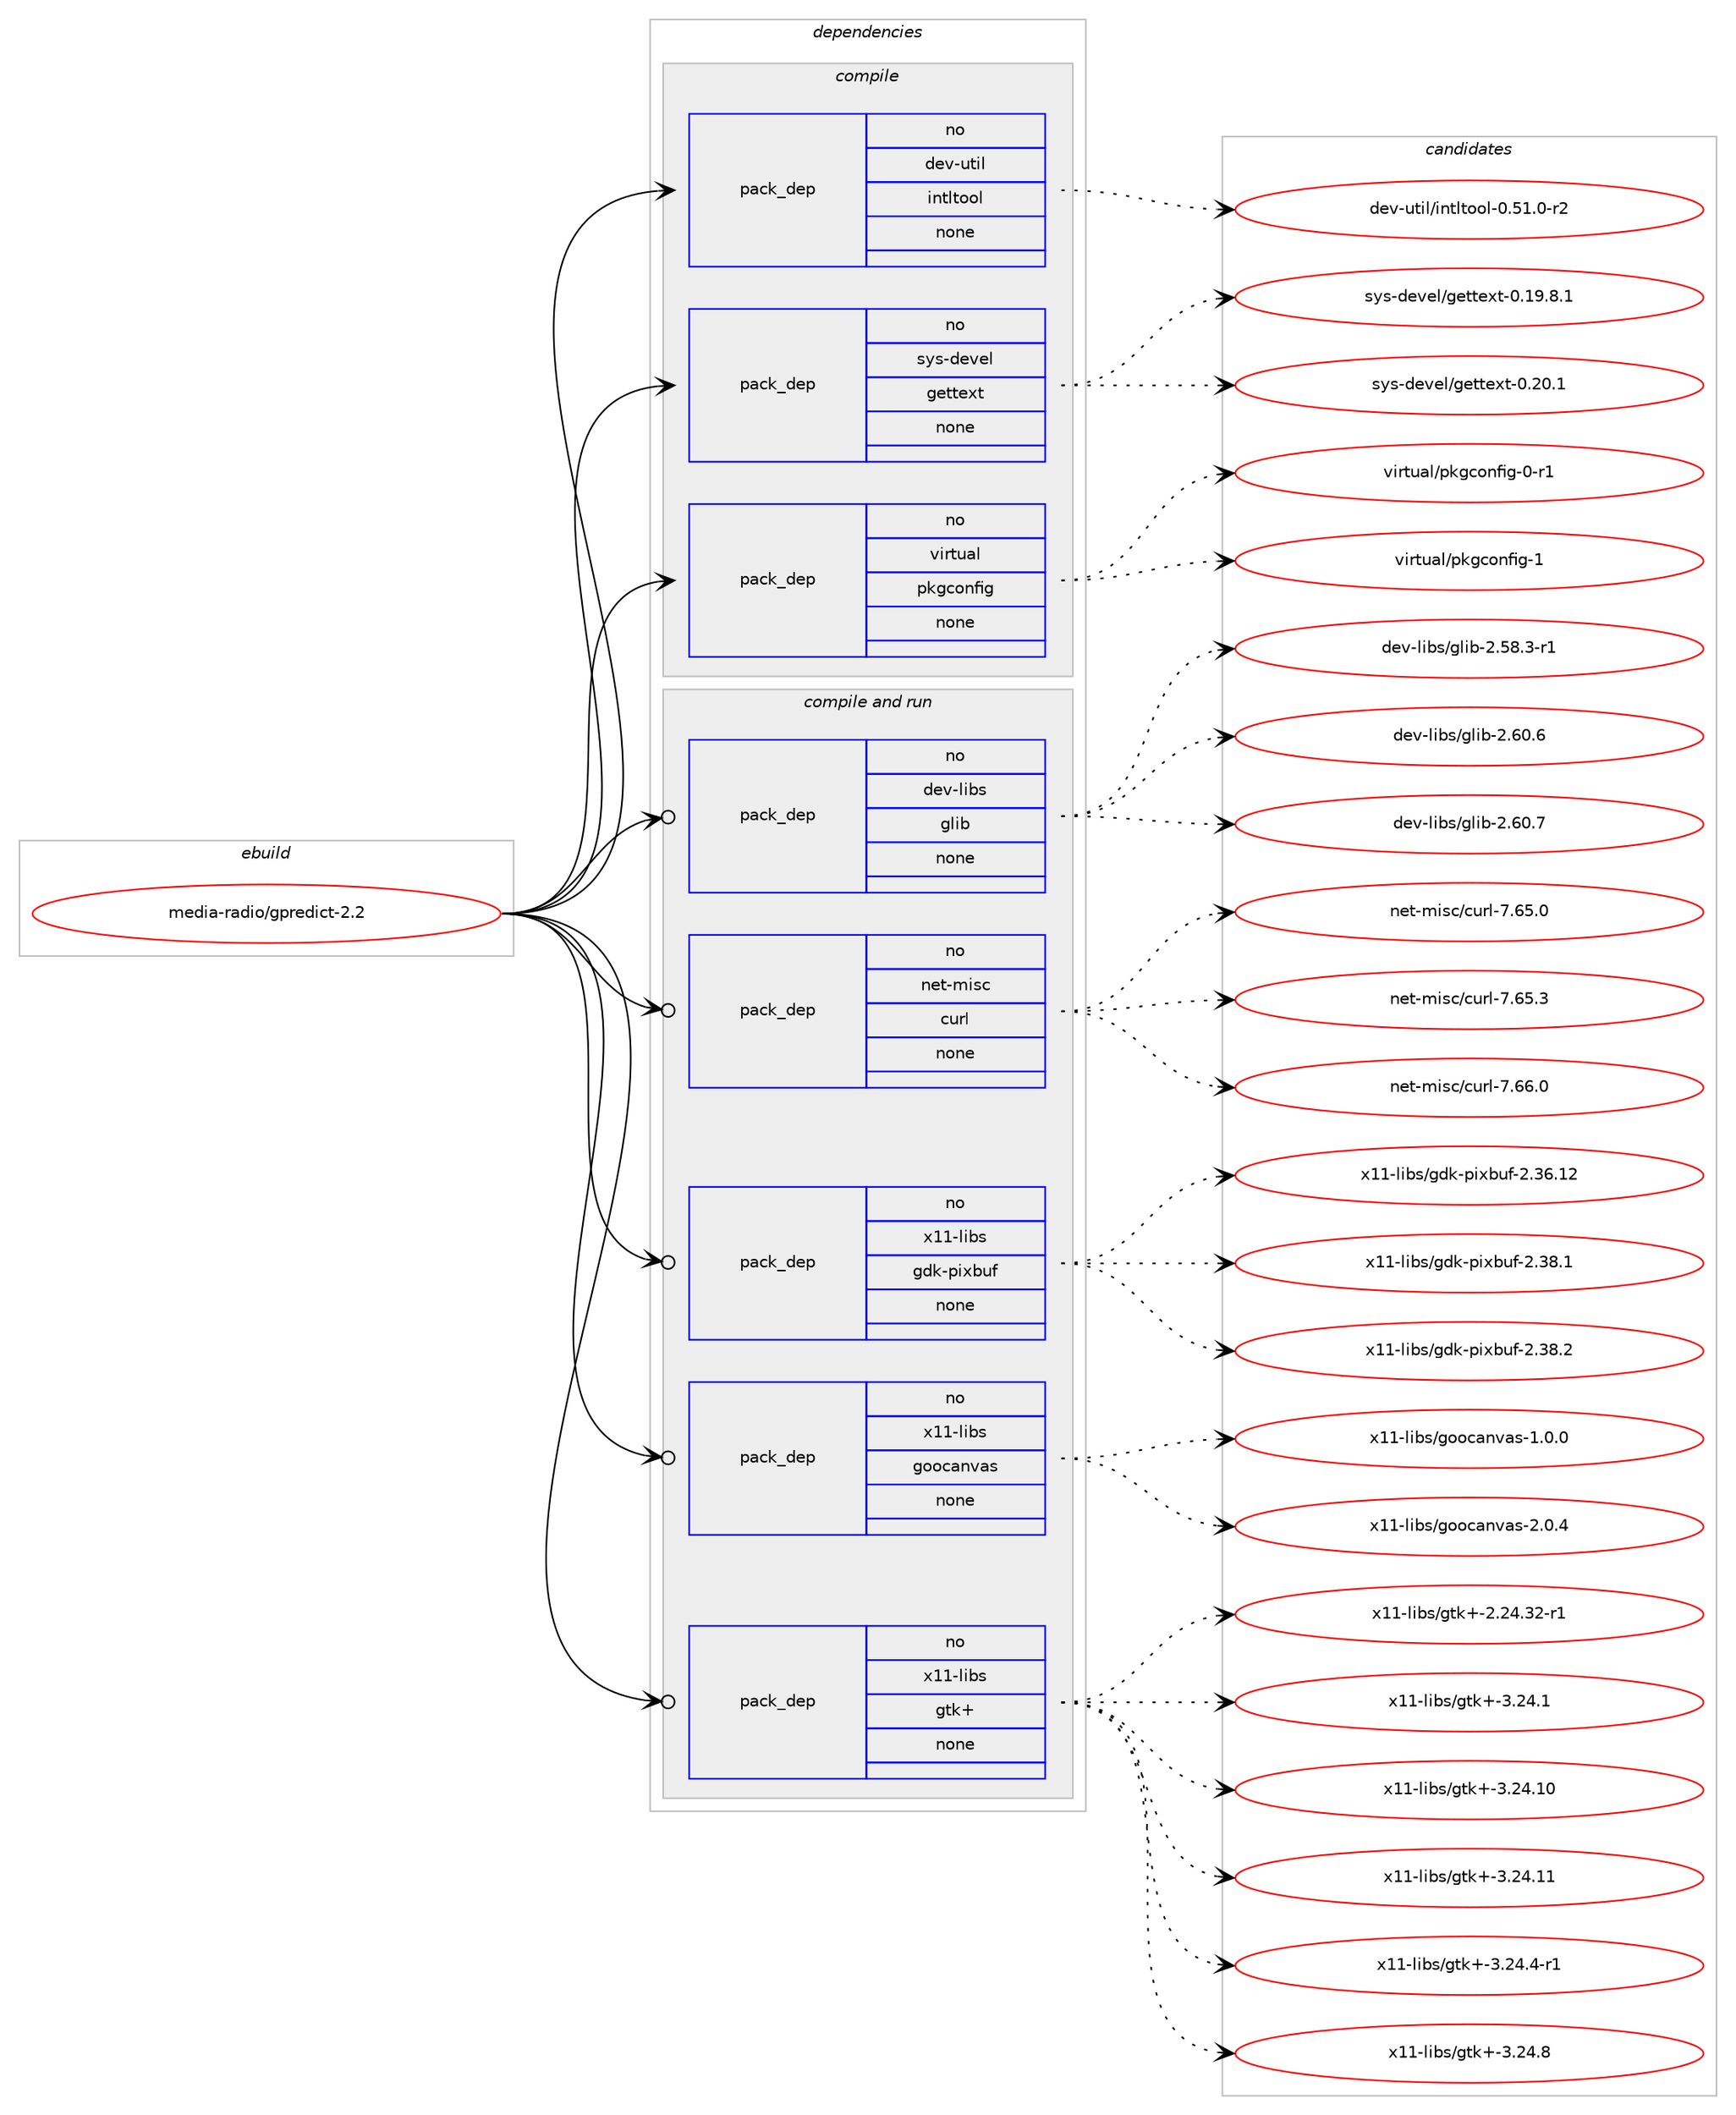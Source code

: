 digraph prolog {

# *************
# Graph options
# *************

newrank=true;
concentrate=true;
compound=true;
graph [rankdir=LR,fontname=Helvetica,fontsize=10,ranksep=1.5];#, ranksep=2.5, nodesep=0.2];
edge  [arrowhead=vee];
node  [fontname=Helvetica,fontsize=10];

# **********
# The ebuild
# **********

subgraph cluster_leftcol {
color=gray;
rank=same;
label=<<i>ebuild</i>>;
id [label="media-radio/gpredict-2.2", color=red, width=4, href="../media-radio/gpredict-2.2.svg"];
}

# ****************
# The dependencies
# ****************

subgraph cluster_midcol {
color=gray;
label=<<i>dependencies</i>>;
subgraph cluster_compile {
fillcolor="#eeeeee";
style=filled;
label=<<i>compile</i>>;
subgraph pack204 {
dependency212 [label=<<TABLE BORDER="0" CELLBORDER="1" CELLSPACING="0" CELLPADDING="4" WIDTH="220"><TR><TD ROWSPAN="6" CELLPADDING="30">pack_dep</TD></TR><TR><TD WIDTH="110">no</TD></TR><TR><TD>dev-util</TD></TR><TR><TD>intltool</TD></TR><TR><TD>none</TD></TR><TR><TD></TD></TR></TABLE>>, shape=none, color=blue];
}
id:e -> dependency212:w [weight=20,style="solid",arrowhead="vee"];
subgraph pack205 {
dependency213 [label=<<TABLE BORDER="0" CELLBORDER="1" CELLSPACING="0" CELLPADDING="4" WIDTH="220"><TR><TD ROWSPAN="6" CELLPADDING="30">pack_dep</TD></TR><TR><TD WIDTH="110">no</TD></TR><TR><TD>sys-devel</TD></TR><TR><TD>gettext</TD></TR><TR><TD>none</TD></TR><TR><TD></TD></TR></TABLE>>, shape=none, color=blue];
}
id:e -> dependency213:w [weight=20,style="solid",arrowhead="vee"];
subgraph pack206 {
dependency214 [label=<<TABLE BORDER="0" CELLBORDER="1" CELLSPACING="0" CELLPADDING="4" WIDTH="220"><TR><TD ROWSPAN="6" CELLPADDING="30">pack_dep</TD></TR><TR><TD WIDTH="110">no</TD></TR><TR><TD>virtual</TD></TR><TR><TD>pkgconfig</TD></TR><TR><TD>none</TD></TR><TR><TD></TD></TR></TABLE>>, shape=none, color=blue];
}
id:e -> dependency214:w [weight=20,style="solid",arrowhead="vee"];
}
subgraph cluster_compileandrun {
fillcolor="#eeeeee";
style=filled;
label=<<i>compile and run</i>>;
subgraph pack207 {
dependency215 [label=<<TABLE BORDER="0" CELLBORDER="1" CELLSPACING="0" CELLPADDING="4" WIDTH="220"><TR><TD ROWSPAN="6" CELLPADDING="30">pack_dep</TD></TR><TR><TD WIDTH="110">no</TD></TR><TR><TD>dev-libs</TD></TR><TR><TD>glib</TD></TR><TR><TD>none</TD></TR><TR><TD></TD></TR></TABLE>>, shape=none, color=blue];
}
id:e -> dependency215:w [weight=20,style="solid",arrowhead="odotvee"];
subgraph pack208 {
dependency216 [label=<<TABLE BORDER="0" CELLBORDER="1" CELLSPACING="0" CELLPADDING="4" WIDTH="220"><TR><TD ROWSPAN="6" CELLPADDING="30">pack_dep</TD></TR><TR><TD WIDTH="110">no</TD></TR><TR><TD>net-misc</TD></TR><TR><TD>curl</TD></TR><TR><TD>none</TD></TR><TR><TD></TD></TR></TABLE>>, shape=none, color=blue];
}
id:e -> dependency216:w [weight=20,style="solid",arrowhead="odotvee"];
subgraph pack209 {
dependency217 [label=<<TABLE BORDER="0" CELLBORDER="1" CELLSPACING="0" CELLPADDING="4" WIDTH="220"><TR><TD ROWSPAN="6" CELLPADDING="30">pack_dep</TD></TR><TR><TD WIDTH="110">no</TD></TR><TR><TD>x11-libs</TD></TR><TR><TD>gdk-pixbuf</TD></TR><TR><TD>none</TD></TR><TR><TD></TD></TR></TABLE>>, shape=none, color=blue];
}
id:e -> dependency217:w [weight=20,style="solid",arrowhead="odotvee"];
subgraph pack210 {
dependency218 [label=<<TABLE BORDER="0" CELLBORDER="1" CELLSPACING="0" CELLPADDING="4" WIDTH="220"><TR><TD ROWSPAN="6" CELLPADDING="30">pack_dep</TD></TR><TR><TD WIDTH="110">no</TD></TR><TR><TD>x11-libs</TD></TR><TR><TD>goocanvas</TD></TR><TR><TD>none</TD></TR><TR><TD></TD></TR></TABLE>>, shape=none, color=blue];
}
id:e -> dependency218:w [weight=20,style="solid",arrowhead="odotvee"];
subgraph pack211 {
dependency219 [label=<<TABLE BORDER="0" CELLBORDER="1" CELLSPACING="0" CELLPADDING="4" WIDTH="220"><TR><TD ROWSPAN="6" CELLPADDING="30">pack_dep</TD></TR><TR><TD WIDTH="110">no</TD></TR><TR><TD>x11-libs</TD></TR><TR><TD>gtk+</TD></TR><TR><TD>none</TD></TR><TR><TD></TD></TR></TABLE>>, shape=none, color=blue];
}
id:e -> dependency219:w [weight=20,style="solid",arrowhead="odotvee"];
}
subgraph cluster_run {
fillcolor="#eeeeee";
style=filled;
label=<<i>run</i>>;
}
}

# **************
# The candidates
# **************

subgraph cluster_choices {
rank=same;
color=gray;
label=<<i>candidates</i>>;

subgraph choice204 {
color=black;
nodesep=1;
choice1001011184511711610510847105110116108116111111108454846534946484511450 [label="dev-util/intltool-0.51.0-r2", color=red, width=4,href="../dev-util/intltool-0.51.0-r2.svg"];
dependency212:e -> choice1001011184511711610510847105110116108116111111108454846534946484511450:w [style=dotted,weight="100"];
}
subgraph choice205 {
color=black;
nodesep=1;
choice1151211154510010111810110847103101116116101120116454846495746564649 [label="sys-devel/gettext-0.19.8.1", color=red, width=4,href="../sys-devel/gettext-0.19.8.1.svg"];
choice115121115451001011181011084710310111611610112011645484650484649 [label="sys-devel/gettext-0.20.1", color=red, width=4,href="../sys-devel/gettext-0.20.1.svg"];
dependency213:e -> choice1151211154510010111810110847103101116116101120116454846495746564649:w [style=dotted,weight="100"];
dependency213:e -> choice115121115451001011181011084710310111611610112011645484650484649:w [style=dotted,weight="100"];
}
subgraph choice206 {
color=black;
nodesep=1;
choice11810511411611797108471121071039911111010210510345484511449 [label="virtual/pkgconfig-0-r1", color=red, width=4,href="../virtual/pkgconfig-0-r1.svg"];
choice1181051141161179710847112107103991111101021051034549 [label="virtual/pkgconfig-1", color=red, width=4,href="../virtual/pkgconfig-1.svg"];
dependency214:e -> choice11810511411611797108471121071039911111010210510345484511449:w [style=dotted,weight="100"];
dependency214:e -> choice1181051141161179710847112107103991111101021051034549:w [style=dotted,weight="100"];
}
subgraph choice207 {
color=black;
nodesep=1;
choice10010111845108105981154710310810598455046535646514511449 [label="dev-libs/glib-2.58.3-r1", color=red, width=4,href="../dev-libs/glib-2.58.3-r1.svg"];
choice1001011184510810598115471031081059845504654484654 [label="dev-libs/glib-2.60.6", color=red, width=4,href="../dev-libs/glib-2.60.6.svg"];
choice1001011184510810598115471031081059845504654484655 [label="dev-libs/glib-2.60.7", color=red, width=4,href="../dev-libs/glib-2.60.7.svg"];
dependency215:e -> choice10010111845108105981154710310810598455046535646514511449:w [style=dotted,weight="100"];
dependency215:e -> choice1001011184510810598115471031081059845504654484654:w [style=dotted,weight="100"];
dependency215:e -> choice1001011184510810598115471031081059845504654484655:w [style=dotted,weight="100"];
}
subgraph choice208 {
color=black;
nodesep=1;
choice1101011164510910511599479911711410845554654534648 [label="net-misc/curl-7.65.0", color=red, width=4,href="../net-misc/curl-7.65.0.svg"];
choice1101011164510910511599479911711410845554654534651 [label="net-misc/curl-7.65.3", color=red, width=4,href="../net-misc/curl-7.65.3.svg"];
choice1101011164510910511599479911711410845554654544648 [label="net-misc/curl-7.66.0", color=red, width=4,href="../net-misc/curl-7.66.0.svg"];
dependency216:e -> choice1101011164510910511599479911711410845554654534648:w [style=dotted,weight="100"];
dependency216:e -> choice1101011164510910511599479911711410845554654534651:w [style=dotted,weight="100"];
dependency216:e -> choice1101011164510910511599479911711410845554654544648:w [style=dotted,weight="100"];
}
subgraph choice209 {
color=black;
nodesep=1;
choice120494945108105981154710310010745112105120981171024550465154464950 [label="x11-libs/gdk-pixbuf-2.36.12", color=red, width=4,href="../x11-libs/gdk-pixbuf-2.36.12.svg"];
choice1204949451081059811547103100107451121051209811710245504651564649 [label="x11-libs/gdk-pixbuf-2.38.1", color=red, width=4,href="../x11-libs/gdk-pixbuf-2.38.1.svg"];
choice1204949451081059811547103100107451121051209811710245504651564650 [label="x11-libs/gdk-pixbuf-2.38.2", color=red, width=4,href="../x11-libs/gdk-pixbuf-2.38.2.svg"];
dependency217:e -> choice120494945108105981154710310010745112105120981171024550465154464950:w [style=dotted,weight="100"];
dependency217:e -> choice1204949451081059811547103100107451121051209811710245504651564649:w [style=dotted,weight="100"];
dependency217:e -> choice1204949451081059811547103100107451121051209811710245504651564650:w [style=dotted,weight="100"];
}
subgraph choice210 {
color=black;
nodesep=1;
choice1204949451081059811547103111111999711011897115454946484648 [label="x11-libs/goocanvas-1.0.0", color=red, width=4,href="../x11-libs/goocanvas-1.0.0.svg"];
choice1204949451081059811547103111111999711011897115455046484652 [label="x11-libs/goocanvas-2.0.4", color=red, width=4,href="../x11-libs/goocanvas-2.0.4.svg"];
dependency218:e -> choice1204949451081059811547103111111999711011897115454946484648:w [style=dotted,weight="100"];
dependency218:e -> choice1204949451081059811547103111111999711011897115455046484652:w [style=dotted,weight="100"];
}
subgraph choice211 {
color=black;
nodesep=1;
choice12049494510810598115471031161074345504650524651504511449 [label="x11-libs/gtk+-2.24.32-r1", color=red, width=4,href="../x11-libs/gtk+-2.24.32-r1.svg"];
choice12049494510810598115471031161074345514650524649 [label="x11-libs/gtk+-3.24.1", color=red, width=4,href="../x11-libs/gtk+-3.24.1.svg"];
choice1204949451081059811547103116107434551465052464948 [label="x11-libs/gtk+-3.24.10", color=red, width=4,href="../x11-libs/gtk+-3.24.10.svg"];
choice1204949451081059811547103116107434551465052464949 [label="x11-libs/gtk+-3.24.11", color=red, width=4,href="../x11-libs/gtk+-3.24.11.svg"];
choice120494945108105981154710311610743455146505246524511449 [label="x11-libs/gtk+-3.24.4-r1", color=red, width=4,href="../x11-libs/gtk+-3.24.4-r1.svg"];
choice12049494510810598115471031161074345514650524656 [label="x11-libs/gtk+-3.24.8", color=red, width=4,href="../x11-libs/gtk+-3.24.8.svg"];
dependency219:e -> choice12049494510810598115471031161074345504650524651504511449:w [style=dotted,weight="100"];
dependency219:e -> choice12049494510810598115471031161074345514650524649:w [style=dotted,weight="100"];
dependency219:e -> choice1204949451081059811547103116107434551465052464948:w [style=dotted,weight="100"];
dependency219:e -> choice1204949451081059811547103116107434551465052464949:w [style=dotted,weight="100"];
dependency219:e -> choice120494945108105981154710311610743455146505246524511449:w [style=dotted,weight="100"];
dependency219:e -> choice12049494510810598115471031161074345514650524656:w [style=dotted,weight="100"];
}
}

}
